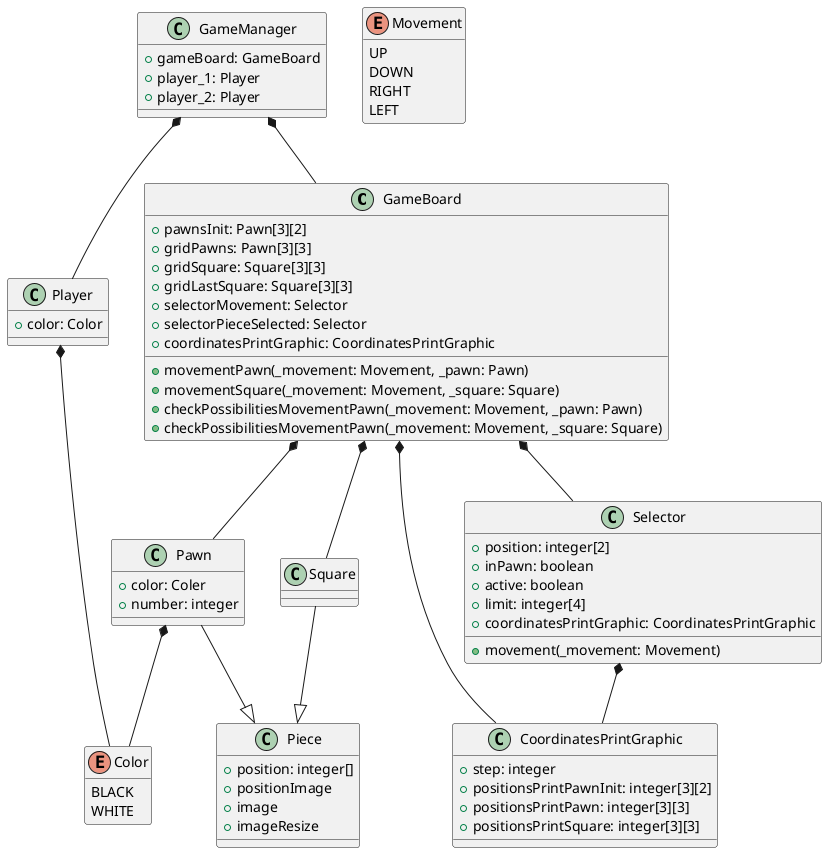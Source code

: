 @startuml classes

class GameBoard {
    +pawnsInit: Pawn[3][2]
    +gridPawns: Pawn[3][3]
    +gridSquare: Square[3][3]
    +gridLastSquare: Square[3][3]
    +selectorMovement: Selector
    +selectorPieceSelected: Selector
    +coordinatesPrintGraphic: CoordinatesPrintGraphic
    +movementPawn(_movement: Movement, _pawn: Pawn)
    +movementSquare(_movement: Movement, _square: Square)
    +checkPossibilitiesMovementPawn(_movement: Movement, _pawn: Pawn)
    +checkPossibilitiesMovementPawn(_movement: Movement, _square: Square)
}

class Player {
    +color: Color
}

class Piece {
    +position: integer[]
    +positionImage
    +image
    +imageResize
}

class Pawn {
    +color: Coler
    +number: integer
}

class Square {

}

class Selector {
    +position: integer[2]
    +inPawn: boolean
    +active: boolean
    +limit: integer[4]
    +coordinatesPrintGraphic: CoordinatesPrintGraphic
    +movement(_movement: Movement)
}

class GameManager {
    +gameBoard: GameBoard
    +player_1: Player
    +player_2: Player

}

enum Color {
    BLACK
    WHITE
}
hide Color methods

enum Movement {
    UP
    DOWN
    RIGHT
    LEFT
}
hide Movement methods

class CoordinatesPrintGraphic {
    +step: integer
    +positionsPrintPawnInit: integer[3][2]
    +positionsPrintPawn: integer[3][3]
    +positionsPrintSquare: integer[3][3]
}


GameManager *-- GameBoard
GameManager *-- Player
GameBoard *-- Selector
GameBoard *-- Pawn
GameBoard *-- Square
GameBoard *-- CoordinatesPrintGraphic
Selector *-- CoordinatesPrintGraphic
Pawn --|> Piece
Square --|> Piece
Player *-- Color
Pawn *-- Color

@enduml